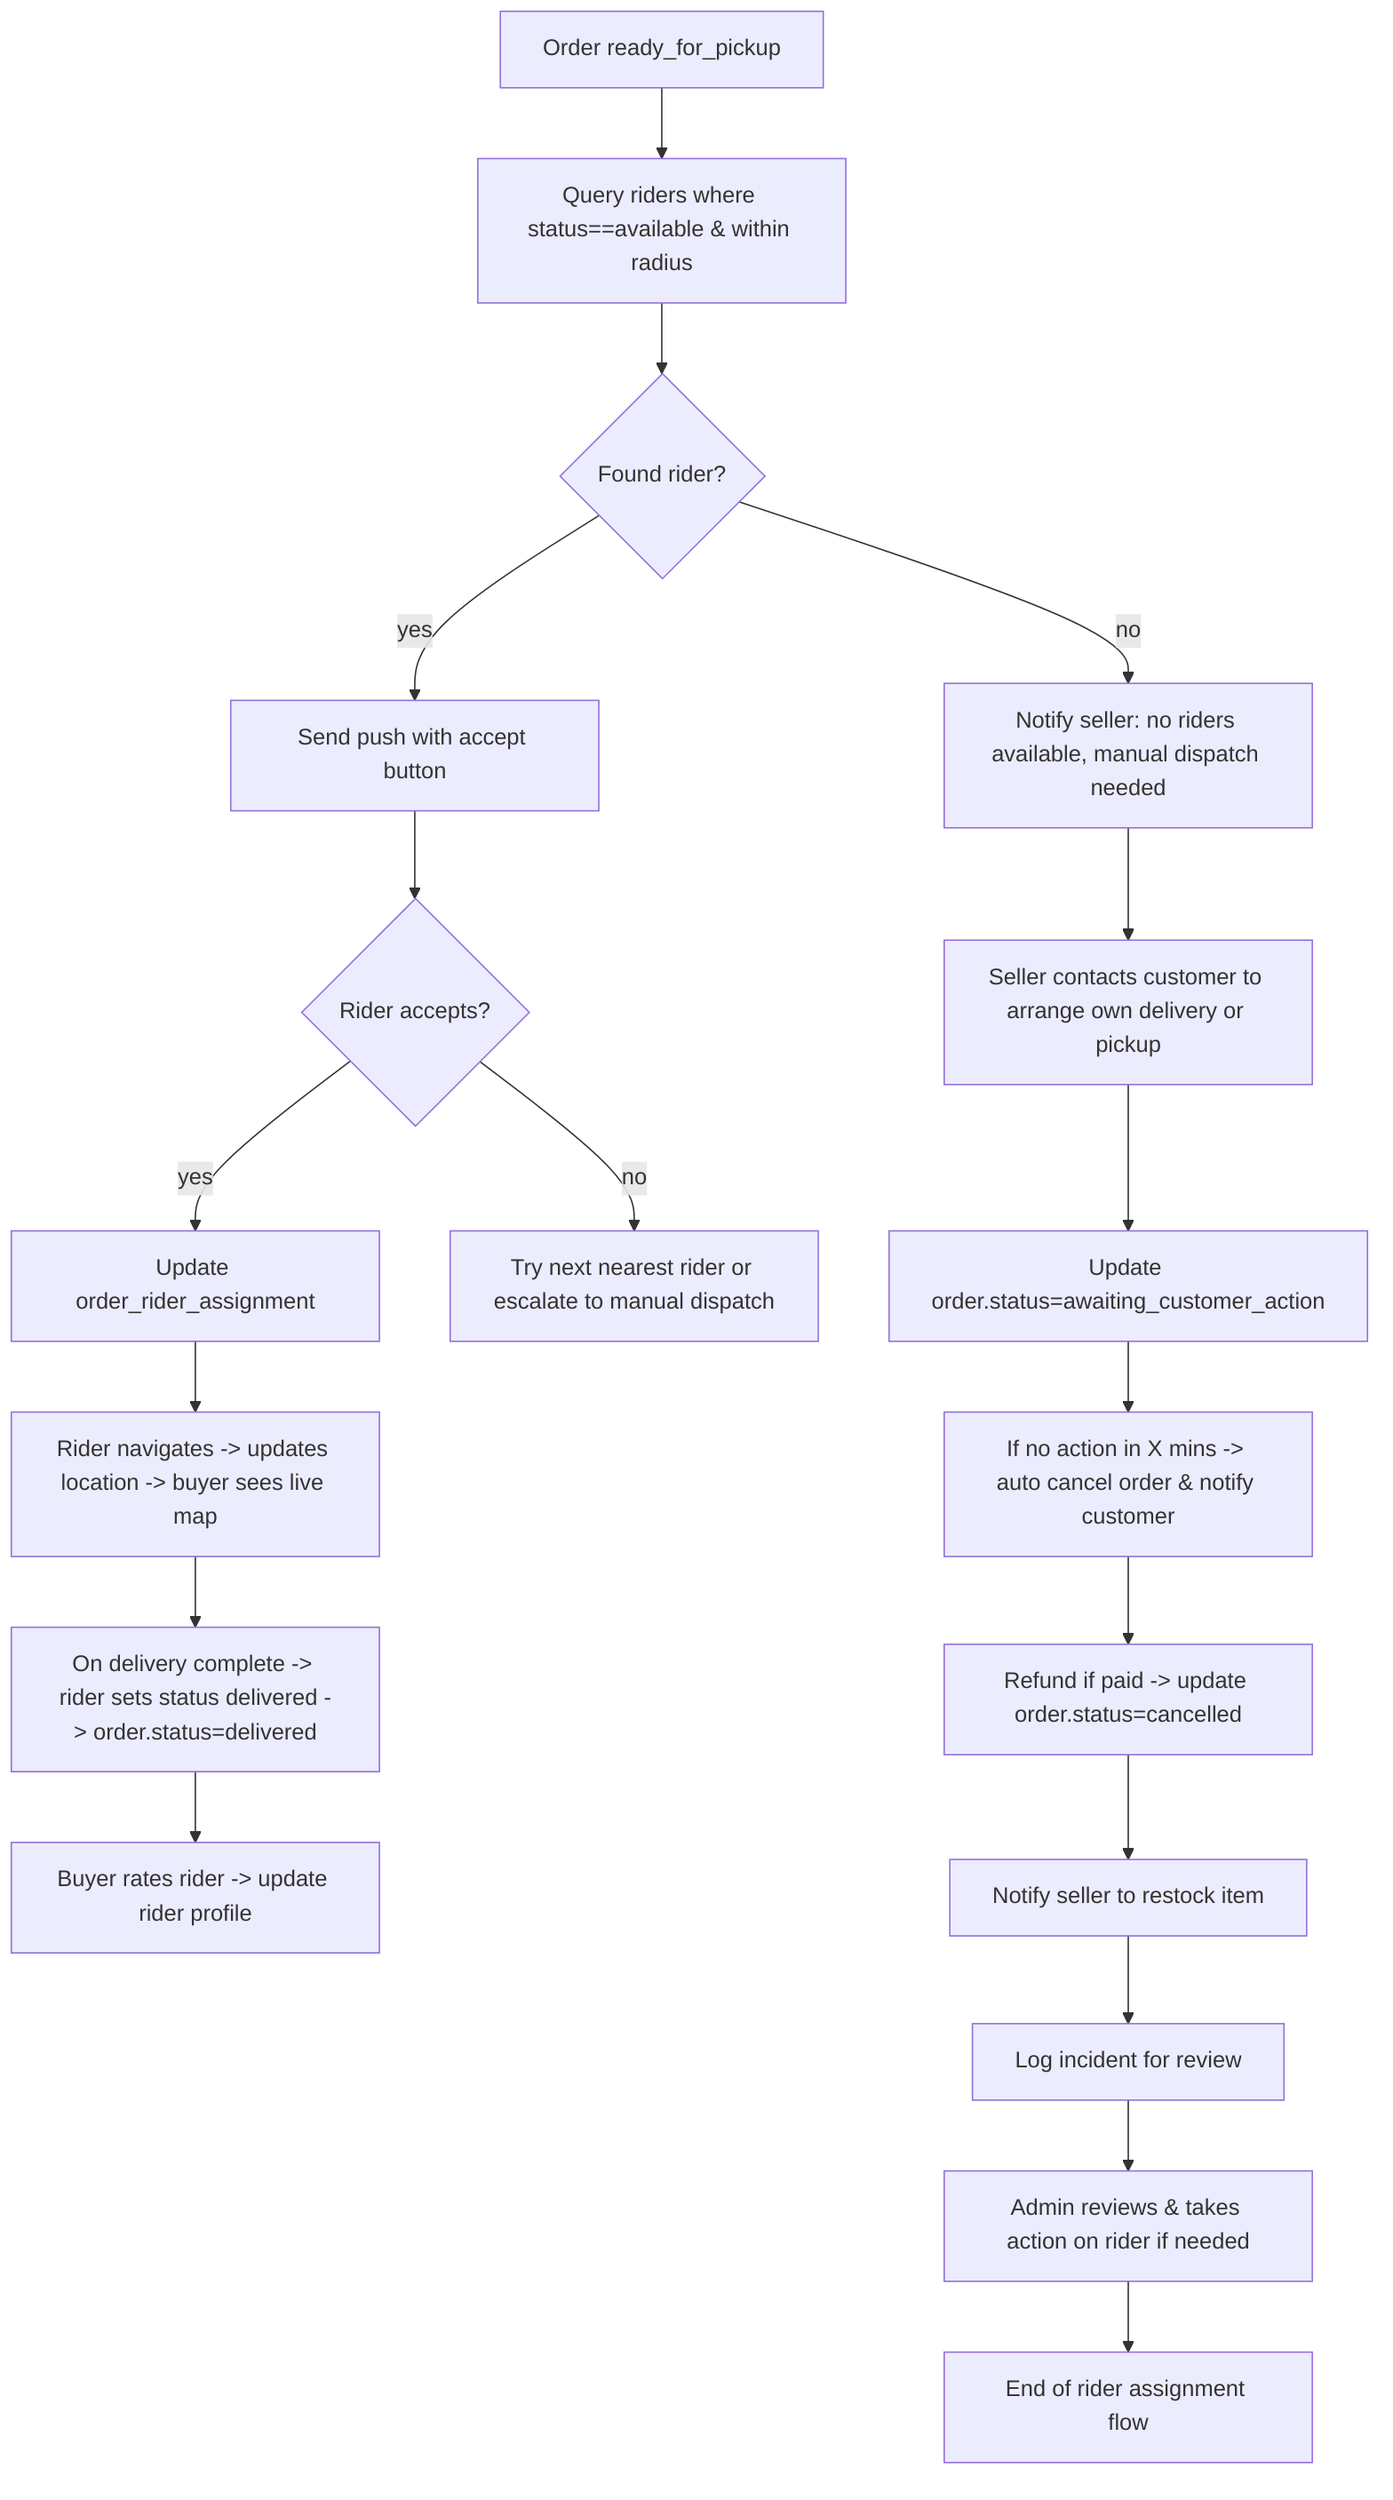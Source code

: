 flowchart TD
A[Order ready_for_pickup] --> B[Query riders where status==available & within radius]
B --> C{Found rider?}
C -- yes --> D[Send push with accept button]
D --> E{Rider accepts?}
E -- yes --> F[Update order_rider_assignment]
E -- no --> G[Try next nearest rider or escalate to manual dispatch]
F --> H[Rider navigates -> updates location -> buyer sees live map]
H --> I[On delivery complete -> rider sets status delivered -> order.status=delivered]
I --> J[Buyer rates rider -> update rider profile]
C -- no --> K[Notify seller: no riders available, manual dispatch needed]
K --> L[Seller contacts customer to arrange own delivery or pickup]
L --> M[Update order.status=awaiting_customer_action]
M --> N[If no action in X mins -> auto cancel order & notify customer]
N --> O[Refund if paid -> update order.status=cancelled]
O --> P[Notify seller to restock item]
P --> Q[Log incident for review]
Q --> R[Admin reviews & takes action on rider if needed]
R --> S[End of rider assignment flow]